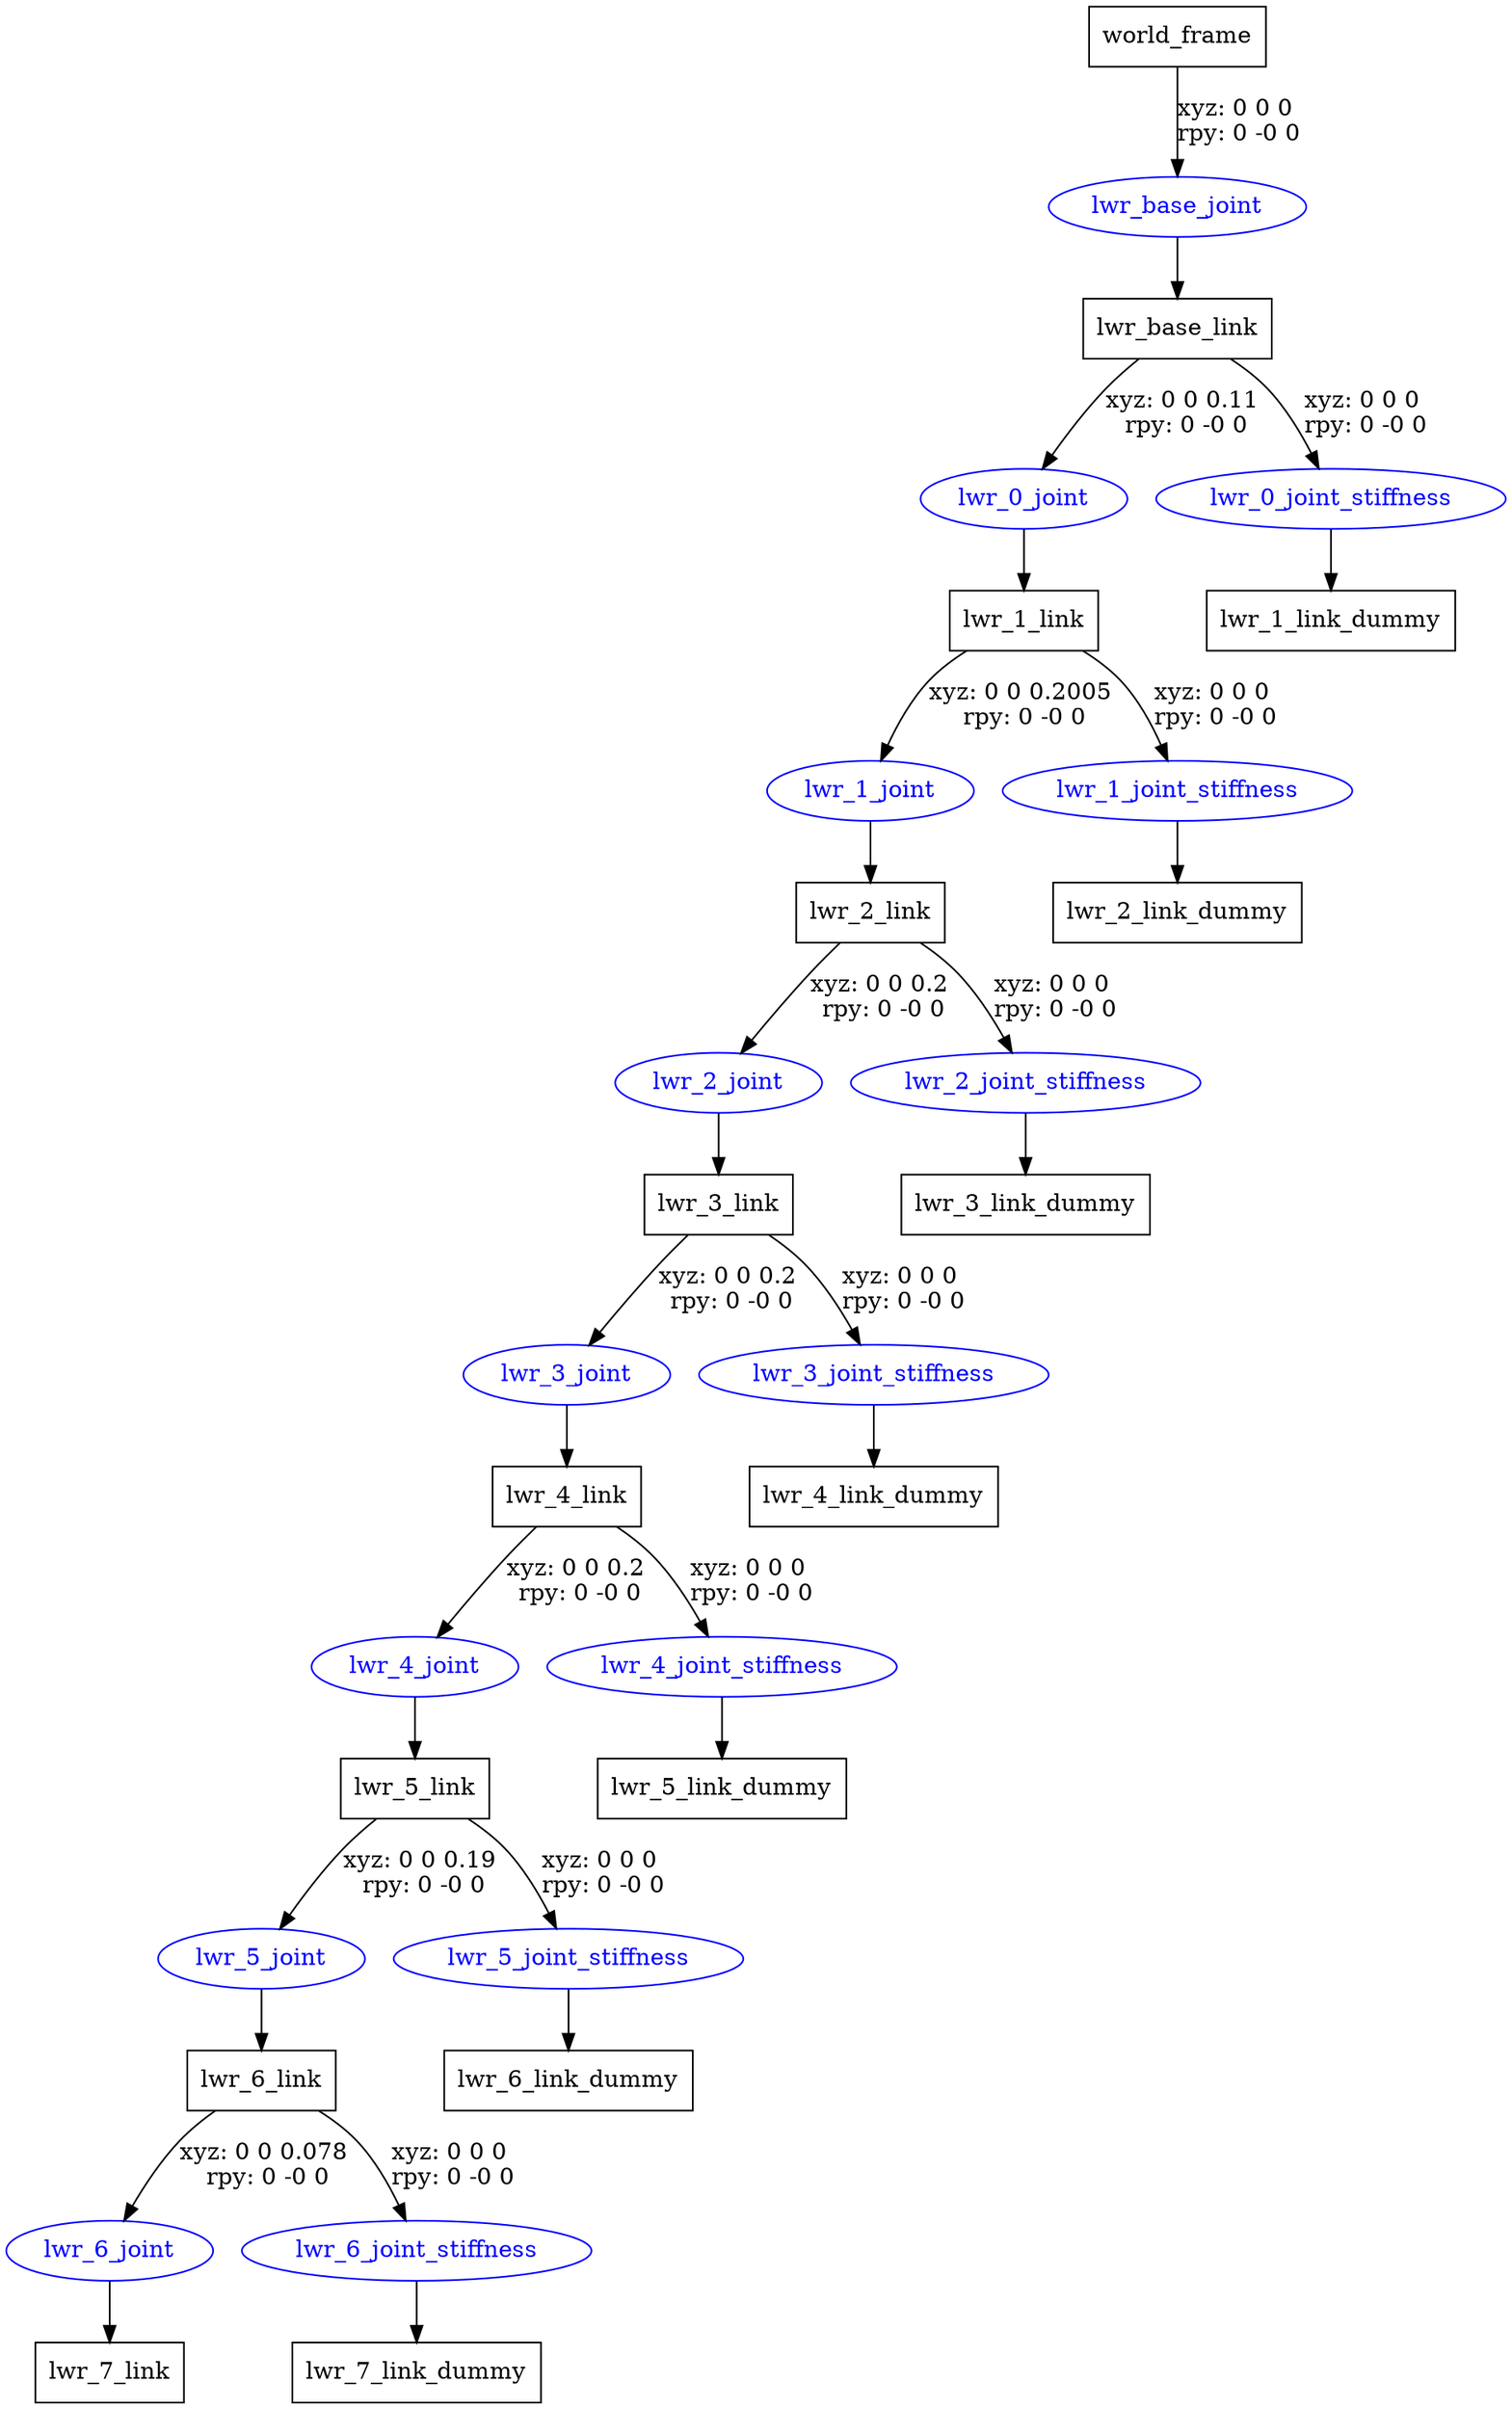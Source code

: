 digraph G {
node [shape=box];
"world_frame" [label="world_frame"];
"lwr_base_link" [label="lwr_base_link"];
"lwr_1_link" [label="lwr_1_link"];
"lwr_2_link" [label="lwr_2_link"];
"lwr_3_link" [label="lwr_3_link"];
"lwr_4_link" [label="lwr_4_link"];
"lwr_5_link" [label="lwr_5_link"];
"lwr_6_link" [label="lwr_6_link"];
"lwr_7_link" [label="lwr_7_link"];
"lwr_7_link_dummy" [label="lwr_7_link_dummy"];
"lwr_6_link_dummy" [label="lwr_6_link_dummy"];
"lwr_5_link_dummy" [label="lwr_5_link_dummy"];
"lwr_4_link_dummy" [label="lwr_4_link_dummy"];
"lwr_3_link_dummy" [label="lwr_3_link_dummy"];
"lwr_2_link_dummy" [label="lwr_2_link_dummy"];
"lwr_1_link_dummy" [label="lwr_1_link_dummy"];
node [shape=ellipse, color=blue, fontcolor=blue];
"world_frame" -> "lwr_base_joint" [label="xyz: 0 0 0 \nrpy: 0 -0 0"]
"lwr_base_joint" -> "lwr_base_link"
"lwr_base_link" -> "lwr_0_joint" [label="xyz: 0 0 0.11 \nrpy: 0 -0 0"]
"lwr_0_joint" -> "lwr_1_link"
"lwr_1_link" -> "lwr_1_joint" [label="xyz: 0 0 0.2005 \nrpy: 0 -0 0"]
"lwr_1_joint" -> "lwr_2_link"
"lwr_2_link" -> "lwr_2_joint" [label="xyz: 0 0 0.2 \nrpy: 0 -0 0"]
"lwr_2_joint" -> "lwr_3_link"
"lwr_3_link" -> "lwr_3_joint" [label="xyz: 0 0 0.2 \nrpy: 0 -0 0"]
"lwr_3_joint" -> "lwr_4_link"
"lwr_4_link" -> "lwr_4_joint" [label="xyz: 0 0 0.2 \nrpy: 0 -0 0"]
"lwr_4_joint" -> "lwr_5_link"
"lwr_5_link" -> "lwr_5_joint" [label="xyz: 0 0 0.19 \nrpy: 0 -0 0"]
"lwr_5_joint" -> "lwr_6_link"
"lwr_6_link" -> "lwr_6_joint" [label="xyz: 0 0 0.078 \nrpy: 0 -0 0"]
"lwr_6_joint" -> "lwr_7_link"
"lwr_6_link" -> "lwr_6_joint_stiffness" [label="xyz: 0 0 0 \nrpy: 0 -0 0"]
"lwr_6_joint_stiffness" -> "lwr_7_link_dummy"
"lwr_5_link" -> "lwr_5_joint_stiffness" [label="xyz: 0 0 0 \nrpy: 0 -0 0"]
"lwr_5_joint_stiffness" -> "lwr_6_link_dummy"
"lwr_4_link" -> "lwr_4_joint_stiffness" [label="xyz: 0 0 0 \nrpy: 0 -0 0"]
"lwr_4_joint_stiffness" -> "lwr_5_link_dummy"
"lwr_3_link" -> "lwr_3_joint_stiffness" [label="xyz: 0 0 0 \nrpy: 0 -0 0"]
"lwr_3_joint_stiffness" -> "lwr_4_link_dummy"
"lwr_2_link" -> "lwr_2_joint_stiffness" [label="xyz: 0 0 0 \nrpy: 0 -0 0"]
"lwr_2_joint_stiffness" -> "lwr_3_link_dummy"
"lwr_1_link" -> "lwr_1_joint_stiffness" [label="xyz: 0 0 0 \nrpy: 0 -0 0"]
"lwr_1_joint_stiffness" -> "lwr_2_link_dummy"
"lwr_base_link" -> "lwr_0_joint_stiffness" [label="xyz: 0 0 0 \nrpy: 0 -0 0"]
"lwr_0_joint_stiffness" -> "lwr_1_link_dummy"
}
